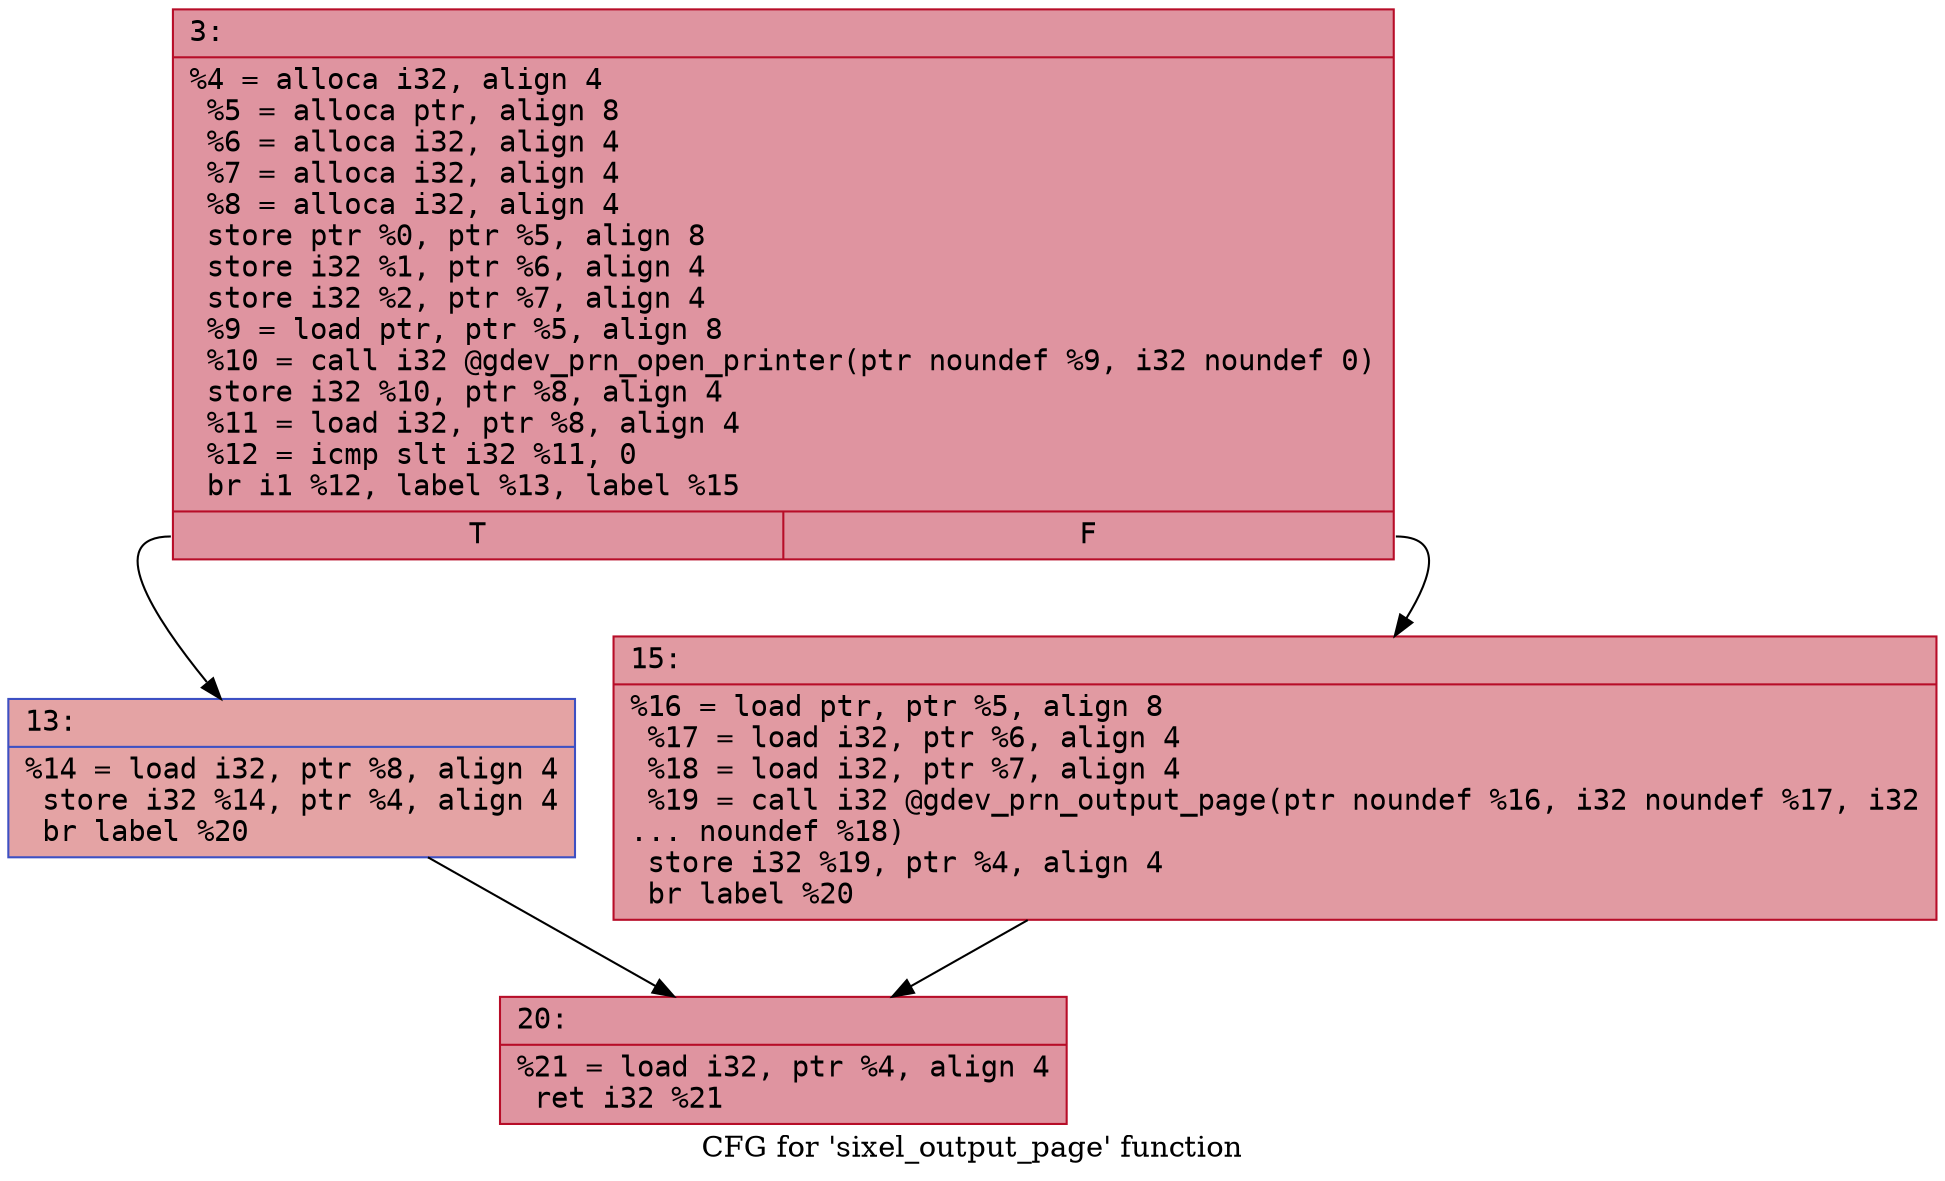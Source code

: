 digraph "CFG for 'sixel_output_page' function" {
	label="CFG for 'sixel_output_page' function";

	Node0x600002057de0 [shape=record,color="#b70d28ff", style=filled, fillcolor="#b70d2870" fontname="Courier",label="{3:\l|  %4 = alloca i32, align 4\l  %5 = alloca ptr, align 8\l  %6 = alloca i32, align 4\l  %7 = alloca i32, align 4\l  %8 = alloca i32, align 4\l  store ptr %0, ptr %5, align 8\l  store i32 %1, ptr %6, align 4\l  store i32 %2, ptr %7, align 4\l  %9 = load ptr, ptr %5, align 8\l  %10 = call i32 @gdev_prn_open_printer(ptr noundef %9, i32 noundef 0)\l  store i32 %10, ptr %8, align 4\l  %11 = load i32, ptr %8, align 4\l  %12 = icmp slt i32 %11, 0\l  br i1 %12, label %13, label %15\l|{<s0>T|<s1>F}}"];
	Node0x600002057de0:s0 -> Node0x600002057e30[tooltip="3 -> 13\nProbability 37.50%" ];
	Node0x600002057de0:s1 -> Node0x600002057e80[tooltip="3 -> 15\nProbability 62.50%" ];
	Node0x600002057e30 [shape=record,color="#3d50c3ff", style=filled, fillcolor="#c32e3170" fontname="Courier",label="{13:\l|  %14 = load i32, ptr %8, align 4\l  store i32 %14, ptr %4, align 4\l  br label %20\l}"];
	Node0x600002057e30 -> Node0x600002057ed0[tooltip="13 -> 20\nProbability 100.00%" ];
	Node0x600002057e80 [shape=record,color="#b70d28ff", style=filled, fillcolor="#bb1b2c70" fontname="Courier",label="{15:\l|  %16 = load ptr, ptr %5, align 8\l  %17 = load i32, ptr %6, align 4\l  %18 = load i32, ptr %7, align 4\l  %19 = call i32 @gdev_prn_output_page(ptr noundef %16, i32 noundef %17, i32\l... noundef %18)\l  store i32 %19, ptr %4, align 4\l  br label %20\l}"];
	Node0x600002057e80 -> Node0x600002057ed0[tooltip="15 -> 20\nProbability 100.00%" ];
	Node0x600002057ed0 [shape=record,color="#b70d28ff", style=filled, fillcolor="#b70d2870" fontname="Courier",label="{20:\l|  %21 = load i32, ptr %4, align 4\l  ret i32 %21\l}"];
}
